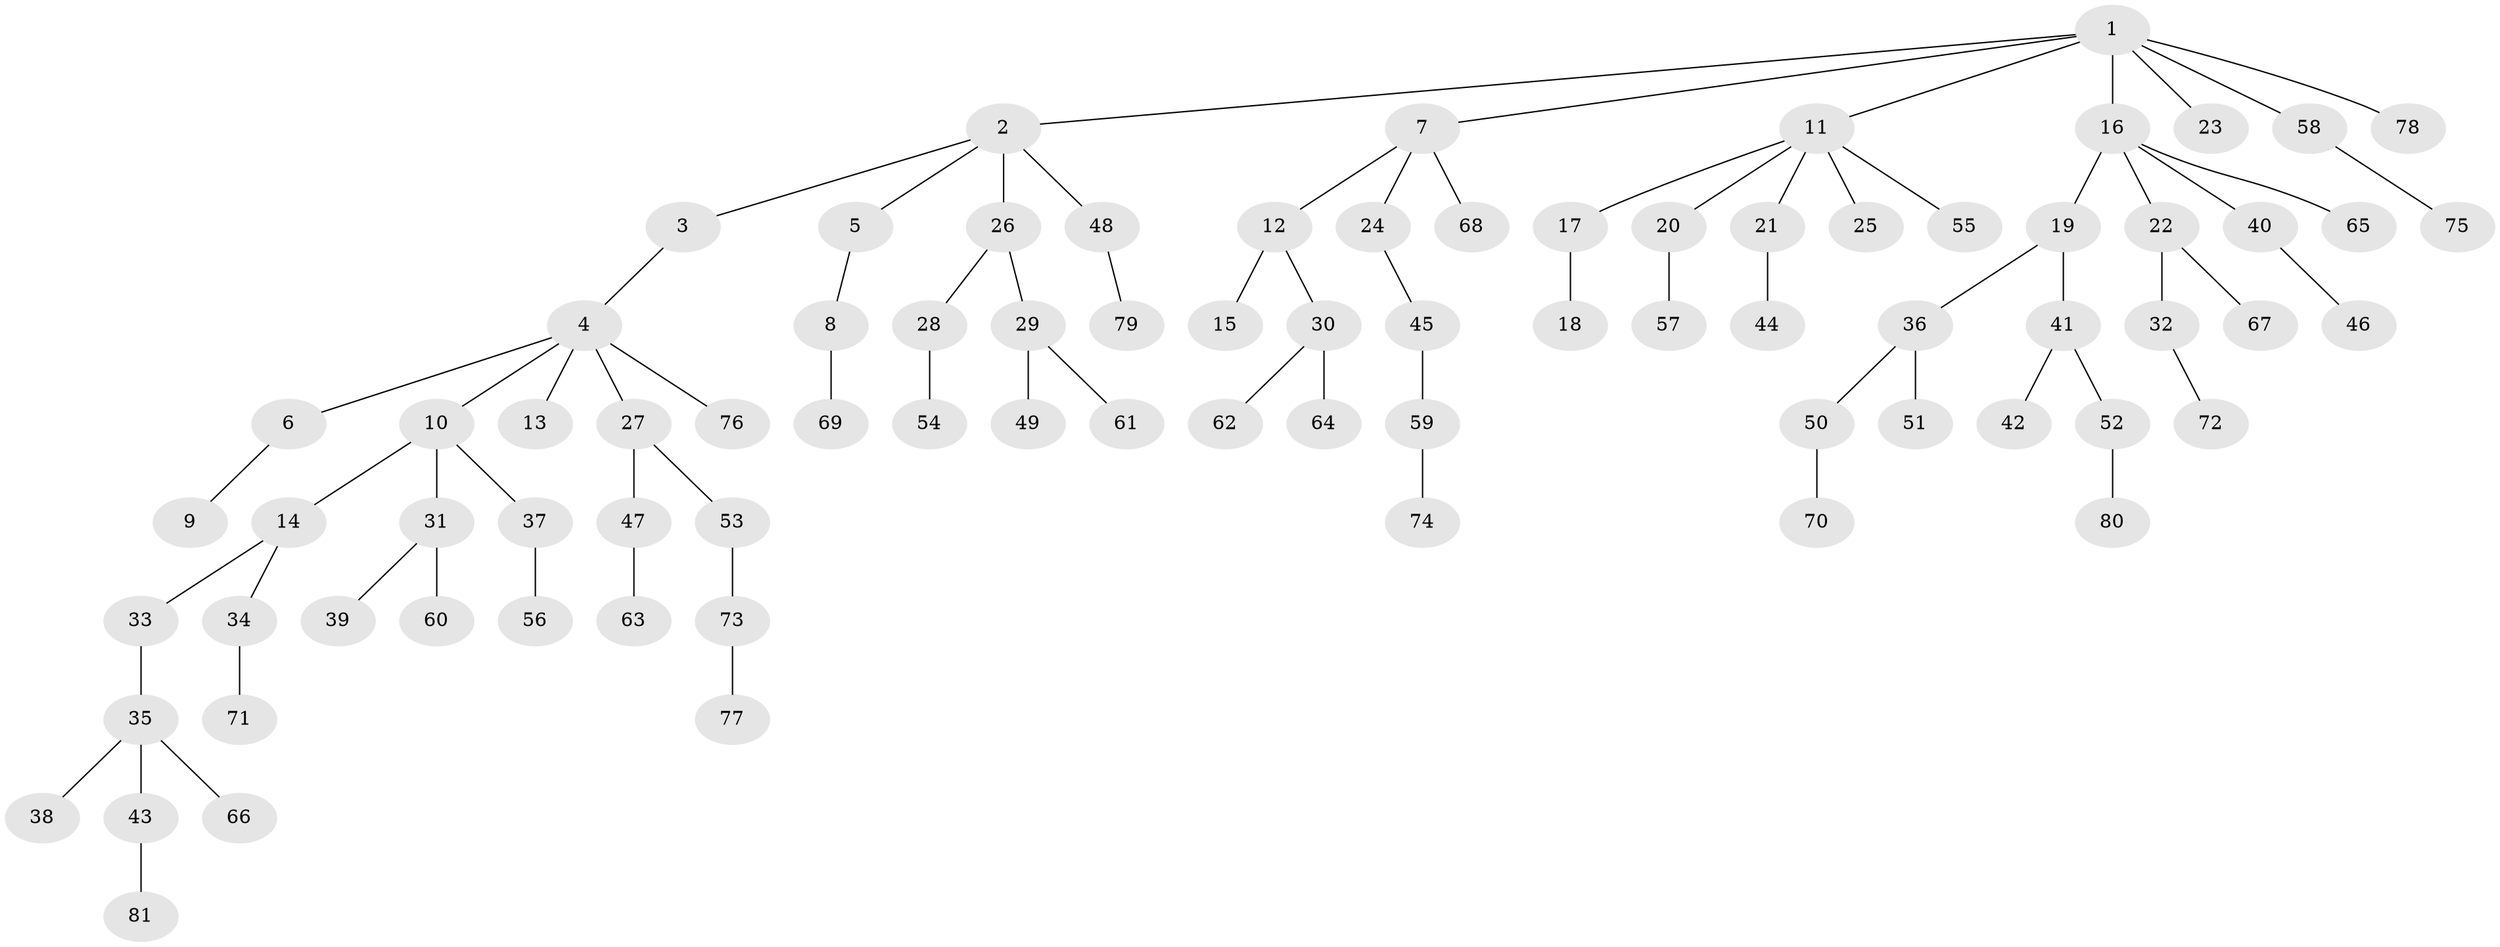 // Generated by graph-tools (version 1.1) at 2025/26/03/09/25 03:26:32]
// undirected, 81 vertices, 80 edges
graph export_dot {
graph [start="1"]
  node [color=gray90,style=filled];
  1;
  2;
  3;
  4;
  5;
  6;
  7;
  8;
  9;
  10;
  11;
  12;
  13;
  14;
  15;
  16;
  17;
  18;
  19;
  20;
  21;
  22;
  23;
  24;
  25;
  26;
  27;
  28;
  29;
  30;
  31;
  32;
  33;
  34;
  35;
  36;
  37;
  38;
  39;
  40;
  41;
  42;
  43;
  44;
  45;
  46;
  47;
  48;
  49;
  50;
  51;
  52;
  53;
  54;
  55;
  56;
  57;
  58;
  59;
  60;
  61;
  62;
  63;
  64;
  65;
  66;
  67;
  68;
  69;
  70;
  71;
  72;
  73;
  74;
  75;
  76;
  77;
  78;
  79;
  80;
  81;
  1 -- 2;
  1 -- 7;
  1 -- 11;
  1 -- 16;
  1 -- 23;
  1 -- 58;
  1 -- 78;
  2 -- 3;
  2 -- 5;
  2 -- 26;
  2 -- 48;
  3 -- 4;
  4 -- 6;
  4 -- 10;
  4 -- 13;
  4 -- 27;
  4 -- 76;
  5 -- 8;
  6 -- 9;
  7 -- 12;
  7 -- 24;
  7 -- 68;
  8 -- 69;
  10 -- 14;
  10 -- 31;
  10 -- 37;
  11 -- 17;
  11 -- 20;
  11 -- 21;
  11 -- 25;
  11 -- 55;
  12 -- 15;
  12 -- 30;
  14 -- 33;
  14 -- 34;
  16 -- 19;
  16 -- 22;
  16 -- 40;
  16 -- 65;
  17 -- 18;
  19 -- 36;
  19 -- 41;
  20 -- 57;
  21 -- 44;
  22 -- 32;
  22 -- 67;
  24 -- 45;
  26 -- 28;
  26 -- 29;
  27 -- 47;
  27 -- 53;
  28 -- 54;
  29 -- 49;
  29 -- 61;
  30 -- 62;
  30 -- 64;
  31 -- 39;
  31 -- 60;
  32 -- 72;
  33 -- 35;
  34 -- 71;
  35 -- 38;
  35 -- 43;
  35 -- 66;
  36 -- 50;
  36 -- 51;
  37 -- 56;
  40 -- 46;
  41 -- 42;
  41 -- 52;
  43 -- 81;
  45 -- 59;
  47 -- 63;
  48 -- 79;
  50 -- 70;
  52 -- 80;
  53 -- 73;
  58 -- 75;
  59 -- 74;
  73 -- 77;
}
